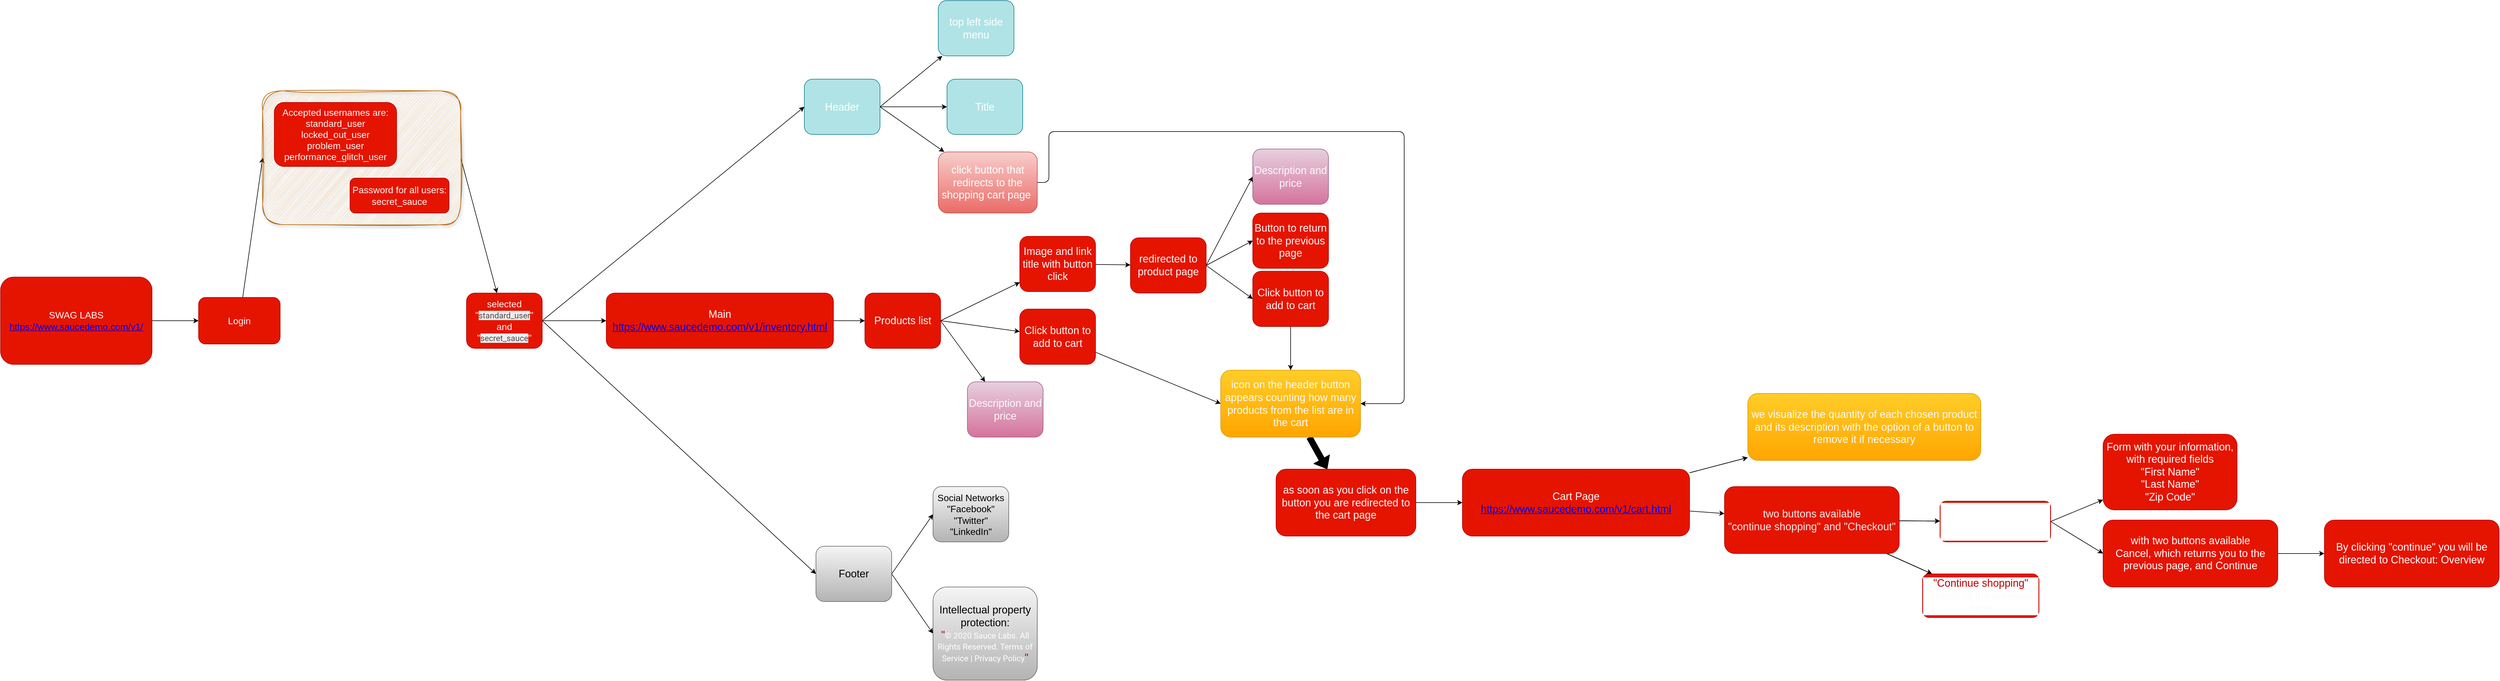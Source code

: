 <mxfile>
    <diagram id="pfDLBW9vJJQVO3gFoBkK" name="Página-1">
        <mxGraphModel dx="953" dy="2308" grid="1" gridSize="10" guides="1" tooltips="1" connect="1" arrows="1" fold="1" page="1" pageScale="1" pageWidth="827" pageHeight="1169" math="0" shadow="0">
            <root>
                <mxCell id="0"/>
                <mxCell id="1" parent="0"/>
                <mxCell id="5" value="" style="edgeStyle=none;html=1;" edge="1" parent="1" source="3" target="4">
                    <mxGeometry relative="1" as="geometry"/>
                </mxCell>
                <mxCell id="3" value="&lt;font style=&quot;font-size: 16px;&quot;&gt;&lt;font style=&quot;color: rgb(255, 255, 255);&quot;&gt;SWAG LABS&lt;br&gt;&lt;a style=&quot;&quot; href=&quot;https://www.saucedemo.com/v1/&quot;&gt;https://www.saucedemo.com/v1/&lt;/a&gt;&lt;/font&gt;&lt;br&gt;&lt;/font&gt;" style="rounded=1;whiteSpace=wrap;html=1;fillColor=#e51400;fontColor=#ffffff;strokeColor=#B20000;" vertex="1" parent="1">
                    <mxGeometry x="40" y="450" width="260" height="150" as="geometry"/>
                </mxCell>
                <mxCell id="8" value="" style="edgeStyle=none;html=1;entryX=0;entryY=0.5;entryDx=0;entryDy=0;" edge="1" parent="1" source="4" target="6">
                    <mxGeometry relative="1" as="geometry"/>
                </mxCell>
                <mxCell id="13" value="" style="edgeStyle=none;html=1;exitX=1;exitY=0.5;exitDx=0;exitDy=0;" edge="1" parent="1" source="6" target="12">
                    <mxGeometry relative="1" as="geometry"/>
                </mxCell>
                <mxCell id="4" value="&lt;font style=&quot;font-size: 16px; color: rgb(250, 250, 250);&quot;&gt;Login&lt;/font&gt;" style="rounded=1;whiteSpace=wrap;html=1;fillColor=#e51400;fontColor=#ffffff;strokeColor=#B20000;" vertex="1" parent="1">
                    <mxGeometry x="380" y="485" width="140" height="80" as="geometry"/>
                </mxCell>
                <mxCell id="6" value="" style="whiteSpace=wrap;html=1;fillColor=#fad7ac;strokeColor=#b46504;fillStyle=auto;gradientDirection=north;gradientColor=none;rounded=1;glass=0;shadow=1;sketch=1;curveFitting=1;jiggle=2;" vertex="1" parent="1">
                    <mxGeometry x="490" y="130" width="340" height="230" as="geometry"/>
                </mxCell>
                <mxCell id="7" value="&lt;font style=&quot;font-size: 16px; color: rgb(250, 250, 250);&quot;&gt;Accepted usernames are:&lt;br&gt;standard_user&lt;br&gt;locked_out_user&lt;br&gt;problem_user&lt;br&gt;performance_glitch_user&lt;/font&gt;" style="rounded=1;whiteSpace=wrap;html=1;fillColor=#e51400;fontColor=#ffffff;strokeColor=#B20000;" vertex="1" parent="1">
                    <mxGeometry x="510" y="150" width="210" height="110" as="geometry"/>
                </mxCell>
                <mxCell id="10" value="&lt;font style=&quot;font-size: 16px; color: rgb(250, 250, 250);&quot;&gt;Password for all users:&lt;br&gt;secret_sauce&lt;/font&gt;" style="rounded=1;whiteSpace=wrap;html=1;fillColor=#e51400;fontColor=#ffffff;strokeColor=#B20000;" vertex="1" parent="1">
                    <mxGeometry x="640" y="280" width="170" height="60" as="geometry"/>
                </mxCell>
                <mxCell id="15" value="" style="edgeStyle=none;html=1;entryX=0;entryY=0.5;entryDx=0;entryDy=0;exitX=1;exitY=0.5;exitDx=0;exitDy=0;" edge="1" parent="1" source="12" target="14">
                    <mxGeometry relative="1" as="geometry"/>
                </mxCell>
                <mxCell id="19" value="" style="edgeStyle=none;html=1;exitX=1;exitY=0.5;exitDx=0;exitDy=0;entryX=0;entryY=0.5;entryDx=0;entryDy=0;" edge="1" parent="1" source="12" target="16">
                    <mxGeometry relative="1" as="geometry">
                        <mxPoint x="1000" y="560" as="sourcePoint"/>
                    </mxGeometry>
                </mxCell>
                <mxCell id="21" value="" style="edgeStyle=none;html=1;exitX=1;exitY=0.5;exitDx=0;exitDy=0;entryX=0;entryY=0.5;entryDx=0;entryDy=0;" edge="1" parent="1" source="12" target="20">
                    <mxGeometry relative="1" as="geometry"/>
                </mxCell>
                <mxCell id="12" value="&lt;font style=&quot;font-size: 16px; color: rgb(250, 250, 250);&quot;&gt;selected&lt;br&gt;&quot;&lt;span style=&quot;color: rgb(74, 74, 74); font-family: Roboto, Arial, Helvetica, sans-serif; font-size: 14px; text-align: start; background-color: rgb(239, 239, 239);&quot;&gt;standard_user&lt;/span&gt;&quot;&lt;br&gt;and&lt;br&gt;&quot;&lt;span style=&quot;color: rgb(74, 74, 74); font-family: Roboto, Arial, Helvetica, sans-serif; font-size: 14px; text-align: start; background-color: rgb(239, 239, 239);&quot;&gt;secret_sauce&lt;/span&gt;&quot;&lt;/font&gt;" style="rounded=1;whiteSpace=wrap;html=1;fillColor=#e51400;fontColor=#ffffff;strokeColor=#B20000;" vertex="1" parent="1">
                    <mxGeometry x="840" y="477.5" width="130" height="95" as="geometry"/>
                </mxCell>
                <mxCell id="23" value="" style="edgeStyle=none;html=1;exitX=1;exitY=0.5;exitDx=0;exitDy=0;" edge="1" parent="1" source="14" target="22">
                    <mxGeometry relative="1" as="geometry"/>
                </mxCell>
                <mxCell id="25" value="" style="edgeStyle=none;html=1;exitX=1;exitY=0.5;exitDx=0;exitDy=0;" edge="1" parent="1" source="14" target="24">
                    <mxGeometry relative="1" as="geometry">
                        <mxPoint x="1550" y="225" as="sourcePoint"/>
                    </mxGeometry>
                </mxCell>
                <mxCell id="27" value="" style="edgeStyle=none;html=1;exitX=1;exitY=0.5;exitDx=0;exitDy=0;" edge="1" parent="1" source="14" target="26">
                    <mxGeometry relative="1" as="geometry"/>
                </mxCell>
                <mxCell id="14" value="&lt;font&gt;&lt;font style=&quot;font-size: 18px; color: rgb(255, 255, 255);&quot;&gt;Header&lt;/font&gt;&lt;br&gt;&lt;/font&gt;" style="rounded=1;whiteSpace=wrap;html=1;fillColor=#b0e3e6;strokeColor=#0e8088;" vertex="1" parent="1">
                    <mxGeometry x="1420" y="110" width="130" height="95" as="geometry"/>
                </mxCell>
                <mxCell id="37" value="" style="edgeStyle=none;html=1;" edge="1" parent="1" source="16" target="36">
                    <mxGeometry relative="1" as="geometry"/>
                </mxCell>
                <mxCell id="16" value="&lt;font style=&quot;font-size: 18px; color: rgb(250, 250, 250);&quot;&gt;Main&lt;br&gt;&lt;a href=&quot;https://www.saucedemo.com/v1/inventory.html&quot;&gt;https://www.saucedemo.com/v1/inventory.html&lt;/a&gt;&lt;/font&gt;" style="rounded=1;whiteSpace=wrap;html=1;fillColor=#e51400;fontColor=#ffffff;strokeColor=#B20000;" vertex="1" parent="1">
                    <mxGeometry x="1080" y="477.5" width="390" height="95" as="geometry"/>
                </mxCell>
                <mxCell id="32" value="" style="edgeStyle=none;html=1;exitX=1;exitY=0.5;exitDx=0;exitDy=0;entryX=0;entryY=0.5;entryDx=0;entryDy=0;" edge="1" parent="1" source="20" target="29">
                    <mxGeometry relative="1" as="geometry">
                        <mxPoint x="1641" y="890" as="targetPoint"/>
                    </mxGeometry>
                </mxCell>
                <mxCell id="34" value="" style="edgeStyle=none;html=1;exitX=1;exitY=0.5;exitDx=0;exitDy=0;entryX=0;entryY=0.5;entryDx=0;entryDy=0;" edge="1" parent="1" source="20" target="33">
                    <mxGeometry relative="1" as="geometry"/>
                </mxCell>
                <mxCell id="20" value="&lt;font style=&quot;font-size: 18px; color: rgb(0, 0, 0);&quot;&gt;Footer&lt;/font&gt;" style="rounded=1;whiteSpace=wrap;html=1;fillColor=#f5f5f5;strokeColor=#666666;gradientColor=#b3b3b3;" vertex="1" parent="1">
                    <mxGeometry x="1440" y="912.5" width="130" height="95" as="geometry"/>
                </mxCell>
                <mxCell id="22" value="&lt;font&gt;&lt;font style=&quot;font-size: 18px; color: rgb(255, 255, 255);&quot;&gt;top left side menu&lt;/font&gt;&lt;br&gt;&lt;/font&gt;" style="rounded=1;whiteSpace=wrap;html=1;fillColor=#b0e3e6;strokeColor=#0e8088;" vertex="1" parent="1">
                    <mxGeometry x="1650" y="-25" width="130" height="95" as="geometry"/>
                </mxCell>
                <mxCell id="24" value="&lt;font&gt;&lt;font style=&quot;font-size: 18px; color: rgb(255, 255, 255);&quot;&gt;Title&lt;/font&gt;&lt;br&gt;&lt;/font&gt;" style="rounded=1;whiteSpace=wrap;html=1;fillColor=#b0e3e6;strokeColor=#0e8088;" vertex="1" parent="1">
                    <mxGeometry x="1665" y="110" width="130" height="95" as="geometry"/>
                </mxCell>
                <mxCell id="56" style="edgeStyle=orthogonalEdgeStyle;html=1;exitX=1;exitY=0.5;exitDx=0;exitDy=0;elbow=vertical;entryX=1;entryY=0.5;entryDx=0;entryDy=0;" edge="1" parent="1" source="26" target="52">
                    <mxGeometry relative="1" as="geometry">
                        <mxPoint x="2410" y="660" as="targetPoint"/>
                        <Array as="points">
                            <mxPoint x="1840" y="288"/>
                            <mxPoint x="1840" y="200"/>
                            <mxPoint x="2450" y="200"/>
                            <mxPoint x="2450" y="668"/>
                        </Array>
                    </mxGeometry>
                </mxCell>
                <mxCell id="26" value="&lt;font&gt;&lt;font style=&quot;font-size: 18px; color: rgb(255, 255, 255);&quot;&gt;click button that redirects to the shopping cart page&amp;nbsp;&lt;/font&gt;&lt;br&gt;&lt;/font&gt;" style="rounded=1;whiteSpace=wrap;html=1;fillColor=#f8cecc;strokeColor=#b85450;gradientColor=#ea6b66;" vertex="1" parent="1">
                    <mxGeometry x="1650" y="235" width="170" height="105" as="geometry"/>
                </mxCell>
                <mxCell id="29" value="&lt;div&gt;&lt;font style=&quot;color: rgb(0, 0, 0); font-size: 16px;&quot;&gt;Social Networks&lt;/font&gt;&lt;/div&gt;&lt;div&gt;&lt;font style=&quot;color: rgb(0, 0, 0); font-size: 16px;&quot;&gt;&quot;Facebook&quot;&lt;/font&gt;&lt;/div&gt;&lt;div&gt;&lt;font style=&quot;color: rgb(0, 0, 0); font-size: 16px;&quot;&gt;&quot;Twitter&quot;&lt;/font&gt;&lt;/div&gt;&lt;div&gt;&lt;font style=&quot;color: rgb(0, 0, 0); font-size: 16px;&quot;&gt;&quot;LinkedIn&quot;&lt;/font&gt;&lt;/div&gt;" style="rounded=1;whiteSpace=wrap;html=1;fillColor=#f5f5f5;strokeColor=#666666;gradientColor=#b3b3b3;" vertex="1" parent="1">
                    <mxGeometry x="1641" y="810" width="130" height="95" as="geometry"/>
                </mxCell>
                <mxCell id="33" value="&lt;font style=&quot;color: rgb(0, 0, 0);&quot;&gt;&lt;font color=&quot;#000000&quot;&gt;&lt;span style=&quot;font-size: 18px;&quot;&gt;Intellectual property protection:&lt;/span&gt;&lt;/font&gt;&lt;/font&gt;&lt;div&gt;&lt;font style=&quot;color: rgb(0, 0, 0);&quot;&gt;&lt;font color=&quot;rgba(0, 0, 0, 0)&quot;&gt;&lt;span style=&quot;font-size: 18px;&quot;&gt;&quot;&lt;/span&gt;&lt;/font&gt;&lt;ul style=&quot;color: rgb(74, 74, 74); font-size: 14px; position: absolute; list-style-type: none; left: 10px; top: 20px; font-family: Roboto, Arial, Helvetica, sans-serif; text-align: start;&quot; class=&quot;social&quot;&gt;&lt;li style=&quot;background: url(&amp;quot;../img/twitter.png&amp;quot;) no-repeat; float: left; margin-right: 20px; display: inline-block; width: 32px; height: 32px; text-indent: -999em;&quot; class=&quot;social_twitter&quot;&gt;Twitter&lt;/li&gt;&lt;li style=&quot;background: url(&amp;quot;../img/facebook.png&amp;quot;) no-repeat; float: left; margin-right: 20px; display: inline-block; width: 32px; height: 32px; text-indent: -999em;&quot; class=&quot;social_facebook&quot;&gt;Facebook&lt;/li&gt;&lt;li style=&quot;background: url(&amp;quot;../img/linkedIn.png&amp;quot;) no-repeat; float: left; margin-right: 20px; display: inline-block; width: 32px; height: 32px; text-indent: -999em;&quot; class=&quot;social_linkedin&quot;&gt;LinkedIn&lt;/li&gt;&lt;/ul&gt;&lt;span style=&quot;color: rgb(255, 255, 255); font-size: 14px; font-family: Roboto, Arial, Helvetica, sans-serif; text-align: start; background-color: transparent;&quot;&gt;© 2020 Sauce Labs. All Rights Reserved. Terms of Service | Privacy Policy&lt;/span&gt;&lt;font color=&quot;rgba(0, 0, 0, 0)&quot;&gt;&lt;span style=&quot;font-size: 18px;&quot;&gt;&quot;&lt;/span&gt;&lt;/font&gt;&lt;/font&gt;&lt;/div&gt;" style="rounded=1;whiteSpace=wrap;html=1;fillColor=#f5f5f5;strokeColor=#666666;gradientColor=#b3b3b3;" vertex="1" parent="1">
                    <mxGeometry x="1641" y="982.5" width="179" height="160" as="geometry"/>
                </mxCell>
                <mxCell id="39" value="" style="edgeStyle=none;html=1;exitX=1;exitY=0.5;exitDx=0;exitDy=0;" edge="1" parent="1" source="36" target="38">
                    <mxGeometry relative="1" as="geometry"/>
                </mxCell>
                <mxCell id="41" value="" style="edgeStyle=none;html=1;exitX=1;exitY=0.5;exitDx=0;exitDy=0;" edge="1" parent="1" source="36" target="40">
                    <mxGeometry relative="1" as="geometry"/>
                </mxCell>
                <mxCell id="43" value="" style="edgeStyle=none;html=1;exitX=1;exitY=0.5;exitDx=0;exitDy=0;" edge="1" parent="1" source="36" target="42">
                    <mxGeometry relative="1" as="geometry"/>
                </mxCell>
                <mxCell id="36" value="&lt;font style=&quot;color: rgb(250, 250, 250); font-size: 18px;&quot;&gt;Products list&lt;/font&gt;" style="rounded=1;whiteSpace=wrap;html=1;fillColor=#e51400;fontColor=#ffffff;strokeColor=#B20000;" vertex="1" parent="1">
                    <mxGeometry x="1524" y="477.5" width="130" height="95" as="geometry"/>
                </mxCell>
                <mxCell id="45" value="" style="edgeStyle=none;html=1;" edge="1" parent="1" source="38" target="44">
                    <mxGeometry relative="1" as="geometry"/>
                </mxCell>
                <mxCell id="38" value="&lt;font style=&quot;color: rgb(250, 250, 250); font-size: 18px;&quot;&gt;Image and link title with button click&lt;br&gt;&lt;/font&gt;" style="rounded=1;whiteSpace=wrap;html=1;fillColor=#e51400;fontColor=#ffffff;strokeColor=#B20000;" vertex="1" parent="1">
                    <mxGeometry x="1790" y="380" width="130" height="95" as="geometry"/>
                </mxCell>
                <mxCell id="58" value="" style="edgeStyle=none;html=1;exitX=1;exitY=0.5;exitDx=0;exitDy=0;entryX=0;entryY=0.5;entryDx=0;entryDy=0;" edge="1" parent="1" source="44" target="57">
                    <mxGeometry relative="1" as="geometry"/>
                </mxCell>
                <mxCell id="40" value="&lt;font style=&quot;color: rgb(250, 250, 250); font-size: 18px;&quot;&gt;Description and price&lt;/font&gt;" style="rounded=1;whiteSpace=wrap;html=1;fillColor=#e6d0de;strokeColor=#996185;shadow=0;gradientColor=#d5739d;" vertex="1" parent="1">
                    <mxGeometry x="1700" y="630" width="130" height="95" as="geometry"/>
                </mxCell>
                <mxCell id="53" value="" style="edgeStyle=none;html=1;entryX=0;entryY=0.5;entryDx=0;entryDy=0;" edge="1" parent="1" source="42" target="52">
                    <mxGeometry relative="1" as="geometry"/>
                </mxCell>
                <mxCell id="42" value="&lt;font style=&quot;color: rgb(250, 250, 250); font-size: 18px;&quot;&gt;Click button to add to cart&lt;/font&gt;" style="rounded=1;whiteSpace=wrap;html=1;fillColor=#e51400;fontColor=#ffffff;strokeColor=#B20000;" vertex="1" parent="1">
                    <mxGeometry x="1790" y="505" width="130" height="95" as="geometry"/>
                </mxCell>
                <mxCell id="47" value="" style="edgeStyle=none;html=1;exitX=1;exitY=0.5;exitDx=0;exitDy=0;entryX=0;entryY=0.5;entryDx=0;entryDy=0;" edge="1" parent="1" source="44" target="46">
                    <mxGeometry relative="1" as="geometry"/>
                </mxCell>
                <mxCell id="51" value="" style="edgeStyle=none;html=1;exitX=1;exitY=0.5;exitDx=0;exitDy=0;entryX=0;entryY=0.5;entryDx=0;entryDy=0;" edge="1" parent="1" source="44" target="50">
                    <mxGeometry relative="1" as="geometry"/>
                </mxCell>
                <mxCell id="44" value="&lt;font style=&quot;color: rgb(250, 250, 250); font-size: 18px;&quot;&gt;redirected to product page&lt;br&gt;&lt;/font&gt;" style="rounded=1;whiteSpace=wrap;html=1;fillColor=#e51400;fontColor=#ffffff;strokeColor=#B20000;" vertex="1" parent="1">
                    <mxGeometry x="1980" y="382.5" width="130" height="95" as="geometry"/>
                </mxCell>
                <mxCell id="46" value="&lt;font style=&quot;color: rgb(250, 250, 250); font-size: 18px;&quot;&gt;Button to return to the previous page&lt;br&gt;&lt;/font&gt;" style="rounded=1;whiteSpace=wrap;html=1;fillColor=#e51400;fontColor=#ffffff;strokeColor=#B20000;" vertex="1" parent="1">
                    <mxGeometry x="2190" y="340" width="130" height="95" as="geometry"/>
                </mxCell>
                <mxCell id="54" value="" style="edgeStyle=none;html=1;entryX=0.5;entryY=0;entryDx=0;entryDy=0;" edge="1" parent="1" source="50" target="52">
                    <mxGeometry relative="1" as="geometry"/>
                </mxCell>
                <mxCell id="50" value="&lt;font style=&quot;color: rgb(250, 250, 250); font-size: 18px;&quot;&gt;&lt;span style=&quot;color: rgb(250, 250, 250);&quot;&gt;Click button to add to cart&lt;/span&gt;&lt;/font&gt;" style="rounded=1;whiteSpace=wrap;html=1;fillColor=#e51400;fontColor=#ffffff;strokeColor=#B20000;" vertex="1" parent="1">
                    <mxGeometry x="2190" y="440" width="130" height="95" as="geometry"/>
                </mxCell>
                <mxCell id="60" value="" style="edgeStyle=none;html=1;shape=flexArrow;strokeColor=#000000;fillColor=#000000;" edge="1" parent="1" source="52" target="59">
                    <mxGeometry relative="1" as="geometry"/>
                </mxCell>
                <mxCell id="52" value="&lt;font style=&quot;color: rgb(250, 250, 250); font-size: 18px;&quot;&gt;icon on the header button appears counting how many products from the list are in the cart&lt;/font&gt;" style="rounded=1;whiteSpace=wrap;html=1;fillColor=#ffcd28;strokeColor=#d79b00;gradientColor=#ffa500;" vertex="1" parent="1">
                    <mxGeometry x="2135" y="610" width="240" height="115" as="geometry"/>
                </mxCell>
                <mxCell id="57" value="&lt;font style=&quot;color: rgb(250, 250, 250); font-size: 18px;&quot;&gt;Description and price&lt;/font&gt;" style="rounded=1;whiteSpace=wrap;html=1;fillColor=#e6d0de;strokeColor=#996185;shadow=0;gradientColor=#d5739d;" vertex="1" parent="1">
                    <mxGeometry x="2190" y="230" width="130" height="95" as="geometry"/>
                </mxCell>
                <mxCell id="62" value="" style="edgeStyle=none;html=1;" edge="1" parent="1" source="59" target="61">
                    <mxGeometry relative="1" as="geometry"/>
                </mxCell>
                <mxCell id="59" value="&lt;font style=&quot;color: rgb(250, 250, 250); font-size: 18px;&quot;&gt;as soon as you click on the button you are redirected to the cart page&lt;/font&gt;" style="rounded=1;whiteSpace=wrap;html=1;fillColor=#e51400;strokeColor=#B20000;fontColor=#ffffff;" vertex="1" parent="1">
                    <mxGeometry x="2230" y="780" width="240" height="115" as="geometry"/>
                </mxCell>
                <mxCell id="64" value="" style="edgeStyle=none;html=1;" edge="1" parent="1" source="61" target="63">
                    <mxGeometry relative="1" as="geometry"/>
                </mxCell>
                <mxCell id="65" value="" style="edgeStyle=none;html=1;" edge="1" parent="1" source="61" target="63">
                    <mxGeometry relative="1" as="geometry"/>
                </mxCell>
                <mxCell id="67" value="" style="edgeStyle=none;html=1;" edge="1" parent="1" source="61" target="66">
                    <mxGeometry relative="1" as="geometry"/>
                </mxCell>
                <mxCell id="61" value="&lt;font style=&quot;font-size: 18px; color: rgb(250, 250, 250);&quot;&gt;Cart Page&lt;br&gt;&lt;a href=&quot;https://www.saucedemo.com/v1/cart.html&quot;&gt;https://www.saucedemo.com/v1/cart.html&lt;/a&gt;&lt;br&gt;&lt;/font&gt;" style="rounded=1;whiteSpace=wrap;html=1;fillColor=#e51400;strokeColor=#B20000;fontColor=#ffffff;" vertex="1" parent="1">
                    <mxGeometry x="2550" y="780" width="390" height="115" as="geometry"/>
                </mxCell>
                <mxCell id="63" value="&lt;span style=&quot;color: rgb(250, 250, 250); font-size: 18px;&quot;&gt;we visualize the quantity of each chosen product and its description with the option of a button to remove it if necessary&lt;/span&gt;" style="rounded=1;whiteSpace=wrap;html=1;fillColor=#ffcd28;strokeColor=#d79b00;gradientColor=#ffa500;" vertex="1" parent="1">
                    <mxGeometry x="3040" y="650" width="400" height="115" as="geometry"/>
                </mxCell>
                <mxCell id="69" value="" style="edgeStyle=none;html=1;" edge="1" parent="1" source="66" target="68">
                    <mxGeometry relative="1" as="geometry"/>
                </mxCell>
                <mxCell id="71" value="" style="edgeStyle=none;html=1;" edge="1" parent="1" source="66" target="70">
                    <mxGeometry relative="1" as="geometry"/>
                </mxCell>
                <mxCell id="72" value="" style="edgeStyle=none;html=1;" edge="1" parent="1" source="66" target="70">
                    <mxGeometry relative="1" as="geometry"/>
                </mxCell>
                <mxCell id="73" value="" style="edgeStyle=none;html=1;" edge="1" parent="1" source="66" target="70">
                    <mxGeometry relative="1" as="geometry"/>
                </mxCell>
                <mxCell id="74" value="" style="edgeStyle=none;html=1;" edge="1" parent="1" source="66" target="68">
                    <mxGeometry relative="1" as="geometry"/>
                </mxCell>
                <mxCell id="76" value="" style="edgeStyle=none;html=1;exitX=1;exitY=0.5;exitDx=0;exitDy=0;" edge="1" parent="1" source="68" target="75">
                    <mxGeometry relative="1" as="geometry"/>
                </mxCell>
                <mxCell id="66" value="&lt;font style=&quot;font-size: 18px;&quot;&gt;&lt;div style=&quot;&quot;&gt;&lt;font style=&quot;color: rgb(240, 240, 240);&quot;&gt;two buttons available&lt;/font&gt;&lt;/div&gt;&lt;div style=&quot;color: light-dark(rgb(237, 237, 237), rgb(33, 33, 33));&quot;&gt;&quot;continue shopping&quot; and &quot;Checkout&quot;&lt;/div&gt;&lt;/font&gt;" style="rounded=1;whiteSpace=wrap;html=1;fillColor=#e51400;strokeColor=#B20000;fontColor=#ffffff;" vertex="1" parent="1">
                    <mxGeometry x="3000" y="810" width="300" height="115" as="geometry"/>
                </mxCell>
                <mxCell id="82" style="edgeStyle=none;html=1;exitX=1;exitY=0.5;exitDx=0;exitDy=0;entryX=0;entryY=0.5;entryDx=0;entryDy=0;" edge="1" parent="1" source="68" target="79">
                    <mxGeometry relative="1" as="geometry"/>
                </mxCell>
                <mxCell id="68" value="&lt;font style=&quot;color: rgb(255, 255, 255);&quot;&gt;&lt;div style=&quot;background-color: light-dark(#ffffff, var(--ge-dark-color, #121212));&quot;&gt;&lt;font style=&quot;&quot;&gt;&lt;font style=&quot;&quot;&gt;&lt;span style=&quot;font-size: 18px;&quot;&gt;&quot;checkout&quot;&lt;/span&gt;&lt;/font&gt;&lt;br&gt;&lt;/font&gt;&lt;span style=&quot;font-size: 18px;&quot;&gt;directs to the checkout page&lt;/span&gt;&lt;/div&gt;&lt;/font&gt;" style="rounded=1;whiteSpace=wrap;html=1;fillColor=#e51400;strokeColor=#B20000;fontColor=#ffffff;" vertex="1" parent="1">
                    <mxGeometry x="3370" y="835" width="190" height="70" as="geometry"/>
                </mxCell>
                <mxCell id="70" value="&lt;font style=&quot;color: rgb(250, 250, 250);&quot;&gt;&lt;div style=&quot;background-color: light-dark(#ffffff, var(--ge-dark-color, #121212));&quot;&gt;&lt;font color=&quot;rgba(0, 0, 0, 0)&quot;&gt;&lt;span style=&quot;font-size: 18px;&quot;&gt;&quot;Continue shopping&quot;&lt;/span&gt;&lt;/font&gt;&lt;br&gt;&lt;span style=&quot;font-size: 18px;&quot;&gt;directs to the previous page&lt;/span&gt;&lt;/div&gt;&lt;/font&gt;" style="rounded=1;whiteSpace=wrap;html=1;fillColor=#e51400;strokeColor=#B20000;fontColor=#ffffff;" vertex="1" parent="1">
                    <mxGeometry x="3340" y="960" width="200" height="75" as="geometry"/>
                </mxCell>
                <mxCell id="75" value="&lt;font style=&quot;font-size: 18px; color: rgb(255, 255, 255); background-color: rgb(252, 252, 252);&quot;&gt;&lt;div style=&quot;&quot;&gt;&lt;div&gt;Form with your information, with required fields&lt;/div&gt;&lt;div&gt;&quot;First Name&quot;&lt;/div&gt;&lt;div&gt;&quot;Last Name&quot;&lt;/div&gt;&lt;div&gt;&quot;Zip Code&quot;&lt;/div&gt;&lt;/div&gt;&lt;/font&gt;" style="rounded=1;whiteSpace=wrap;html=1;fillColor=#e51400;strokeColor=#B20000;fontColor=#ffffff;" vertex="1" parent="1">
                    <mxGeometry x="3650" y="720" width="230" height="130" as="geometry"/>
                </mxCell>
                <mxCell id="85" value="" style="edgeStyle=none;html=1;" edge="1" parent="1" source="79" target="84">
                    <mxGeometry relative="1" as="geometry"/>
                </mxCell>
                <mxCell id="79" value="&lt;font style=&quot;font-size: 18px; color: rgb(255, 255, 255); background-color: rgb(252, 252, 252);&quot;&gt;&lt;div style=&quot;&quot;&gt;&lt;div&gt;with two buttons available&lt;/div&gt;&lt;div&gt;Cancel, which returns you to the previous page, and Continue&lt;/div&gt;&lt;/div&gt;&lt;/font&gt;" style="rounded=1;whiteSpace=wrap;html=1;fillColor=#e51400;strokeColor=#B20000;fontColor=#ffffff;" vertex="1" parent="1">
                    <mxGeometry x="3650" y="867.5" width="300" height="115" as="geometry"/>
                </mxCell>
                <mxCell id="84" value="&lt;font style=&quot;background-color: rgb(252, 252, 252); color: rgb(255, 255, 255);&quot;&gt;&lt;div style=&quot;&quot;&gt;&lt;span style=&quot;font-size: 18px;&quot;&gt;By clicking &quot;continue&quot; you will be directed to Checkout: Overview&lt;/span&gt;&lt;/div&gt;&lt;/font&gt;" style="rounded=1;whiteSpace=wrap;html=1;fillColor=#e51400;strokeColor=#B20000;fontColor=#ffffff;" vertex="1" parent="1">
                    <mxGeometry x="4030" y="867.5" width="300" height="115" as="geometry"/>
                </mxCell>
            </root>
        </mxGraphModel>
    </diagram>
</mxfile>